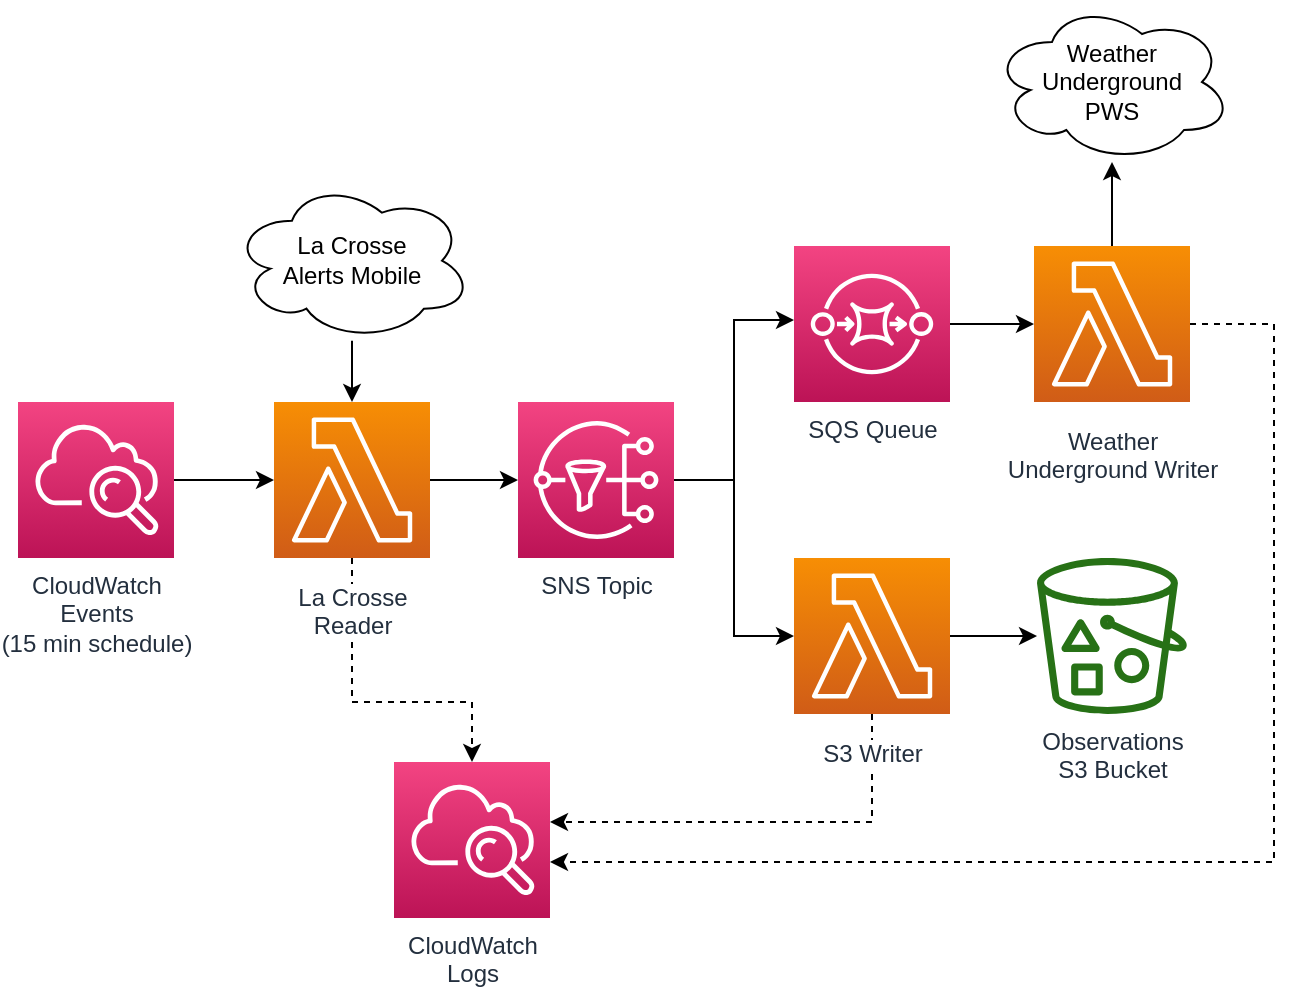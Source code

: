 <mxfile version="12.5.1" type="device"><diagram id="Ht1M8jgEwFfnCIfOTk4-" name="Page-1"><mxGraphModel dx="788" dy="1668" grid="1" gridSize="10" guides="1" tooltips="1" connect="1" arrows="1" fold="1" page="1" pageScale="1" pageWidth="827" pageHeight="1169" math="0" shadow="0"><root><mxCell id="0"/><mxCell id="1" parent="0"/><mxCell id="UEzPUAAOIrF-is8g5C7q-77" value="&lt;div&gt;Observations &lt;br&gt;&lt;/div&gt;&lt;div&gt;S3 Bucket&lt;/div&gt;" style="outlineConnect=0;fontColor=#232F3E;gradientColor=none;fillColor=#277116;strokeColor=none;dashed=0;verticalLabelPosition=bottom;verticalAlign=top;align=center;html=1;fontSize=12;fontStyle=0;aspect=fixed;pointerEvents=1;shape=mxgraph.aws4.bucket_with_objects;labelBackgroundColor=#ffffff;" parent="1" vertex="1"><mxGeometry x="526.5" y="-882" width="75" height="78" as="geometry"/></mxCell><mxCell id="3HMGgEPCdWnGI6-dz3-M-9" value="" style="edgeStyle=orthogonalEdgeStyle;rounded=0;orthogonalLoop=1;jettySize=auto;html=1;" parent="1" source="UEzPUAAOIrF-is8g5C7q-80" target="UEzPUAAOIrF-is8g5C7q-85" edge="1"><mxGeometry relative="1" as="geometry"/></mxCell><mxCell id="UEzPUAAOIrF-is8g5C7q-80" value="&lt;div&gt;CloudWatch&lt;/div&gt;&lt;div&gt;Events&lt;/div&gt;&lt;div&gt;(15 min schedule)&lt;br&gt;&lt;/div&gt;" style="outlineConnect=0;fontColor=#232F3E;gradientColor=#F34482;gradientDirection=north;fillColor=#BC1356;strokeColor=#ffffff;dashed=0;verticalLabelPosition=bottom;verticalAlign=top;align=center;html=1;fontSize=12;fontStyle=0;aspect=fixed;shape=mxgraph.aws4.resourceIcon;resIcon=mxgraph.aws4.cloudwatch;labelBackgroundColor=#ffffff;" parent="1" vertex="1"><mxGeometry x="17" y="-960" width="78" height="78" as="geometry"/></mxCell><mxCell id="3HMGgEPCdWnGI6-dz3-M-11" value="" style="edgeStyle=orthogonalEdgeStyle;rounded=0;orthogonalLoop=1;jettySize=auto;html=1;" parent="1" source="UEzPUAAOIrF-is8g5C7q-81" target="UEzPUAAOIrF-is8g5C7q-82" edge="1"><mxGeometry relative="1" as="geometry"><mxPoint x="425" y="-921" as="targetPoint"/><Array as="points"><mxPoint x="375" y="-921"/><mxPoint x="375" y="-1001"/></Array></mxGeometry></mxCell><mxCell id="3HMGgEPCdWnGI6-dz3-M-13" value="" style="edgeStyle=orthogonalEdgeStyle;rounded=0;orthogonalLoop=1;jettySize=auto;html=1;" parent="1" source="UEzPUAAOIrF-is8g5C7q-81" target="3HMGgEPCdWnGI6-dz3-M-2" edge="1"><mxGeometry relative="1" as="geometry"><mxPoint x="425" y="-921" as="targetPoint"/></mxGeometry></mxCell><mxCell id="UEzPUAAOIrF-is8g5C7q-81" value="SNS Topic" style="outlineConnect=0;fontColor=#232F3E;gradientColor=#F34482;gradientDirection=north;fillColor=#BC1356;strokeColor=#ffffff;dashed=0;verticalLabelPosition=bottom;verticalAlign=top;align=center;html=1;fontSize=12;fontStyle=0;aspect=fixed;shape=mxgraph.aws4.resourceIcon;resIcon=mxgraph.aws4.sns;labelBackgroundColor=#ffffff;" parent="1" vertex="1"><mxGeometry x="267" y="-960" width="78" height="78" as="geometry"/></mxCell><mxCell id="3j4avRXvHCOskPIxQUsT-1" value="" style="edgeStyle=orthogonalEdgeStyle;rounded=0;orthogonalLoop=1;jettySize=auto;html=1;" edge="1" parent="1" source="UEzPUAAOIrF-is8g5C7q-82" target="3HMGgEPCdWnGI6-dz3-M-5"><mxGeometry relative="1" as="geometry"/></mxCell><mxCell id="UEzPUAAOIrF-is8g5C7q-82" value="SQS Queue" style="outlineConnect=0;fontColor=#232F3E;gradientColor=#F34482;gradientDirection=north;fillColor=#BC1356;strokeColor=#ffffff;dashed=0;verticalLabelPosition=bottom;verticalAlign=top;align=center;html=1;fontSize=12;fontStyle=0;aspect=fixed;shape=mxgraph.aws4.resourceIcon;resIcon=mxgraph.aws4.sqs;labelBackgroundColor=#ffffff;" parent="1" vertex="1"><mxGeometry x="405" y="-1038" width="78" height="78" as="geometry"/></mxCell><mxCell id="UEzPUAAOIrF-is8g5C7q-83" value="&lt;div&gt;CloudWatch &lt;br&gt;&lt;/div&gt;&lt;div&gt;Logs&lt;/div&gt;" style="outlineConnect=0;fontColor=#232F3E;gradientColor=#F34482;gradientDirection=north;fillColor=#BC1356;strokeColor=#ffffff;dashed=0;verticalLabelPosition=bottom;verticalAlign=top;align=center;html=1;fontSize=12;fontStyle=0;aspect=fixed;shape=mxgraph.aws4.resourceIcon;resIcon=mxgraph.aws4.cloudwatch;labelBackgroundColor=#ffffff;" parent="1" vertex="1"><mxGeometry x="205" y="-780" width="78" height="78" as="geometry"/></mxCell><mxCell id="3HMGgEPCdWnGI6-dz3-M-8" value="" style="edgeStyle=orthogonalEdgeStyle;rounded=0;orthogonalLoop=1;jettySize=auto;html=1;" parent="1" source="UEzPUAAOIrF-is8g5C7q-85" target="UEzPUAAOIrF-is8g5C7q-81" edge="1"><mxGeometry relative="1" as="geometry"/></mxCell><mxCell id="3j4avRXvHCOskPIxQUsT-9" value="" style="edgeStyle=orthogonalEdgeStyle;rounded=0;orthogonalLoop=1;jettySize=auto;html=1;dashed=1;" edge="1" parent="1" source="UEzPUAAOIrF-is8g5C7q-85" target="UEzPUAAOIrF-is8g5C7q-83"><mxGeometry relative="1" as="geometry"><mxPoint x="184.0" y="-802" as="targetPoint"/><Array as="points"><mxPoint x="184" y="-810"/><mxPoint x="244" y="-810"/></Array></mxGeometry></mxCell><mxCell id="UEzPUAAOIrF-is8g5C7q-85" value="&lt;div&gt;La Crosse &lt;br&gt;&lt;/div&gt;&lt;div&gt;Reader&lt;br&gt;&lt;/div&gt;" style="outlineConnect=0;fontColor=#232F3E;gradientColor=#F78E04;gradientDirection=north;fillColor=#D05C17;strokeColor=#ffffff;dashed=0;verticalLabelPosition=bottom;verticalAlign=top;align=center;html=1;fontSize=12;fontStyle=0;aspect=fixed;shape=mxgraph.aws4.resourceIcon;resIcon=mxgraph.aws4.lambda;labelBackgroundColor=#ffffff;spacingTop=6;" parent="1" vertex="1"><mxGeometry x="145" y="-960" width="78" height="78" as="geometry"/></mxCell><mxCell id="3j4avRXvHCOskPIxQUsT-2" value="" style="edgeStyle=orthogonalEdgeStyle;rounded=0;orthogonalLoop=1;jettySize=auto;html=1;" edge="1" parent="1" source="3HMGgEPCdWnGI6-dz3-M-2" target="UEzPUAAOIrF-is8g5C7q-77"><mxGeometry relative="1" as="geometry"/></mxCell><mxCell id="3j4avRXvHCOskPIxQUsT-11" value="" style="edgeStyle=orthogonalEdgeStyle;rounded=0;orthogonalLoop=1;jettySize=auto;html=1;dashed=1;" edge="1" parent="1" source="3HMGgEPCdWnGI6-dz3-M-2" target="UEzPUAAOIrF-is8g5C7q-83"><mxGeometry relative="1" as="geometry"><Array as="points"><mxPoint x="444" y="-750"/></Array></mxGeometry></mxCell><mxCell id="3HMGgEPCdWnGI6-dz3-M-2" value="S3 Writer" style="outlineConnect=0;fontColor=#232F3E;gradientColor=#F78E04;gradientDirection=north;fillColor=#D05C17;strokeColor=#ffffff;dashed=0;verticalLabelPosition=bottom;verticalAlign=top;align=center;html=1;fontSize=12;fontStyle=0;aspect=fixed;shape=mxgraph.aws4.resourceIcon;resIcon=mxgraph.aws4.lambda;labelBackgroundColor=#ffffff;spacingTop=6;" parent="1" vertex="1"><mxGeometry x="405" y="-882" width="78" height="78" as="geometry"/></mxCell><mxCell id="3j4avRXvHCOskPIxQUsT-13" value="" style="edgeStyle=orthogonalEdgeStyle;rounded=0;orthogonalLoop=1;jettySize=auto;html=1;dashed=1;" edge="1" parent="1" source="3HMGgEPCdWnGI6-dz3-M-5" target="UEzPUAAOIrF-is8g5C7q-83"><mxGeometry relative="1" as="geometry"><mxPoint x="295" y="-730" as="targetPoint"/><Array as="points"><mxPoint x="645" y="-999"/><mxPoint x="645" y="-730"/></Array></mxGeometry></mxCell><mxCell id="3HMGgEPCdWnGI6-dz3-M-5" value="&lt;div&gt;Weather &lt;br&gt;&lt;/div&gt;&lt;div&gt;Underground Writer&lt;/div&gt;" style="outlineConnect=0;fontColor=#232F3E;gradientColor=#F78E04;gradientDirection=north;fillColor=#D05C17;strokeColor=#ffffff;dashed=0;verticalLabelPosition=bottom;verticalAlign=top;align=center;html=1;fontSize=12;fontStyle=0;aspect=fixed;shape=mxgraph.aws4.resourceIcon;resIcon=mxgraph.aws4.lambda;labelBackgroundColor=#ffffff;spacingTop=6;" parent="1" vertex="1"><mxGeometry x="525" y="-1038" width="78" height="78" as="geometry"/></mxCell><mxCell id="3j4avRXvHCOskPIxQUsT-16" value="" style="edgeStyle=orthogonalEdgeStyle;rounded=0;orthogonalLoop=1;jettySize=auto;html=1;" edge="1" parent="1" source="3j4avRXvHCOskPIxQUsT-15" target="UEzPUAAOIrF-is8g5C7q-85"><mxGeometry relative="1" as="geometry"/></mxCell><mxCell id="3j4avRXvHCOskPIxQUsT-15" value="&lt;div&gt;La Crosse &lt;br&gt;&lt;/div&gt;&lt;div&gt;Alerts Mobile&lt;/div&gt;" style="ellipse;shape=cloud;whiteSpace=wrap;html=1;" vertex="1" parent="1"><mxGeometry x="124" y="-1070.67" width="120" height="80" as="geometry"/></mxCell><mxCell id="3j4avRXvHCOskPIxQUsT-18" value="" style="edgeStyle=orthogonalEdgeStyle;rounded=0;orthogonalLoop=1;jettySize=auto;html=1;startArrow=classic;startFill=1;endArrow=none;endFill=0;" edge="1" parent="1" source="3j4avRXvHCOskPIxQUsT-17" target="3HMGgEPCdWnGI6-dz3-M-5"><mxGeometry relative="1" as="geometry"/></mxCell><mxCell id="3j4avRXvHCOskPIxQUsT-17" value="&lt;div&gt;Weather&lt;/div&gt;&lt;div&gt;Underground&lt;/div&gt;&lt;div&gt;PWS&lt;br&gt;&lt;/div&gt;" style="ellipse;shape=cloud;whiteSpace=wrap;html=1;" vertex="1" parent="1"><mxGeometry x="504" y="-1160" width="120" height="80" as="geometry"/></mxCell></root></mxGraphModel></diagram></mxfile>